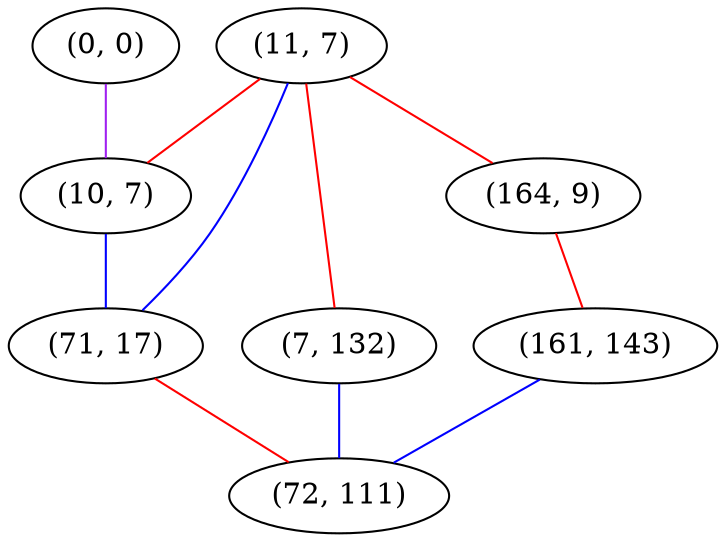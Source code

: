 graph "" {
"(11, 7)";
"(0, 0)";
"(164, 9)";
"(10, 7)";
"(161, 143)";
"(7, 132)";
"(71, 17)";
"(72, 111)";
"(11, 7)" -- "(7, 132)"  [color=red, key=0, weight=1];
"(11, 7)" -- "(10, 7)"  [color=red, key=0, weight=1];
"(11, 7)" -- "(164, 9)"  [color=red, key=0, weight=1];
"(11, 7)" -- "(71, 17)"  [color=blue, key=0, weight=3];
"(0, 0)" -- "(10, 7)"  [color=purple, key=0, weight=4];
"(164, 9)" -- "(161, 143)"  [color=red, key=0, weight=1];
"(10, 7)" -- "(71, 17)"  [color=blue, key=0, weight=3];
"(161, 143)" -- "(72, 111)"  [color=blue, key=0, weight=3];
"(7, 132)" -- "(72, 111)"  [color=blue, key=0, weight=3];
"(71, 17)" -- "(72, 111)"  [color=red, key=0, weight=1];
}
